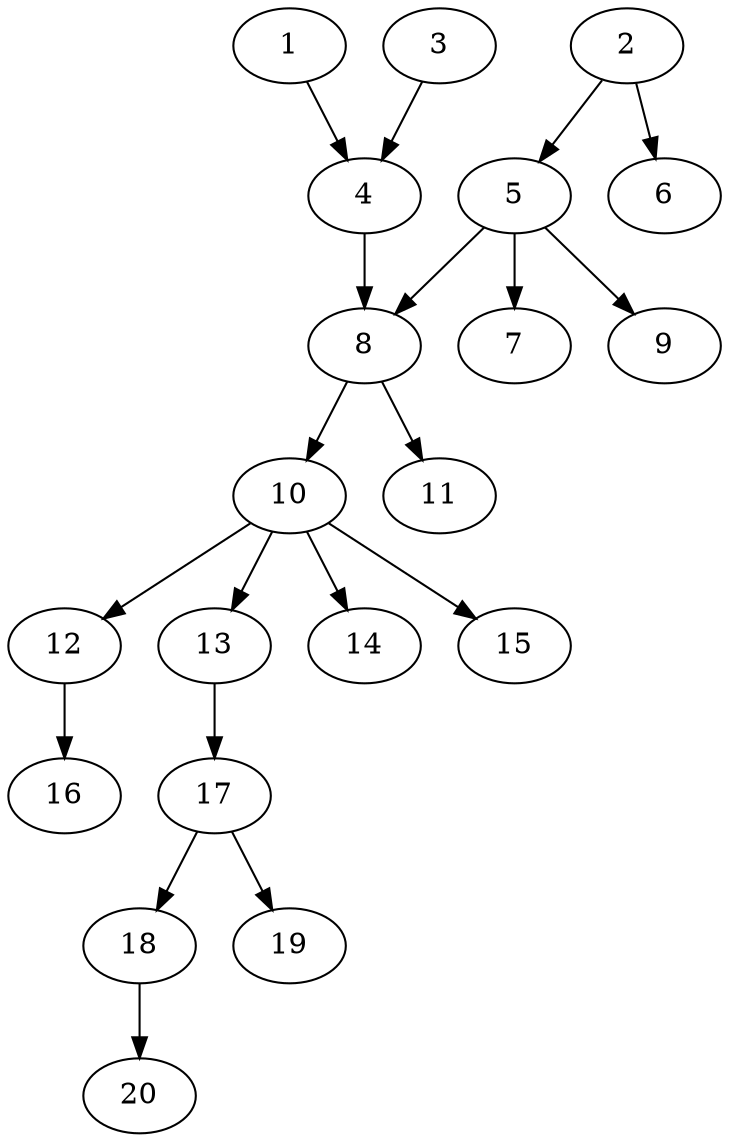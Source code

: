 // DAG automatically generated by daggen at Sat Jul 27 15:34:46 2019
// ./daggen --dot -n 20 --ccr 0.5 --fat 0.4 --regular 0.5 --density 0.4 --mindata 5242880 --maxdata 52428800 
digraph G {
  1 [size="63152128", alpha="0.12", expect_size="31576064"] 
  1 -> 4 [size ="31576064"]
  2 [size="77576192", alpha="0.04", expect_size="38788096"] 
  2 -> 5 [size ="38788096"]
  2 -> 6 [size ="38788096"]
  3 [size="32104448", alpha="0.11", expect_size="16052224"] 
  3 -> 4 [size ="16052224"]
  4 [size="100921344", alpha="0.03", expect_size="50460672"] 
  4 -> 8 [size ="50460672"]
  5 [size="44163072", alpha="0.07", expect_size="22081536"] 
  5 -> 7 [size ="22081536"]
  5 -> 8 [size ="22081536"]
  5 -> 9 [size ="22081536"]
  6 [size="40609792", alpha="0.02", expect_size="20304896"] 
  7 [size="87564288", alpha="0.17", expect_size="43782144"] 
  8 [size="23406592", alpha="0.09", expect_size="11703296"] 
  8 -> 10 [size ="11703296"]
  8 -> 11 [size ="11703296"]
  9 [size="76867584", alpha="0.13", expect_size="38433792"] 
  10 [size="72902656", alpha="0.01", expect_size="36451328"] 
  10 -> 12 [size ="36451328"]
  10 -> 13 [size ="36451328"]
  10 -> 14 [size ="36451328"]
  10 -> 15 [size ="36451328"]
  11 [size="41873408", alpha="0.10", expect_size="20936704"] 
  12 [size="96843776", alpha="0.19", expect_size="48421888"] 
  12 -> 16 [size ="48421888"]
  13 [size="20760576", alpha="0.15", expect_size="10380288"] 
  13 -> 17 [size ="10380288"]
  14 [size="72738816", alpha="0.11", expect_size="36369408"] 
  15 [size="88348672", alpha="0.10", expect_size="44174336"] 
  16 [size="28813312", alpha="0.19", expect_size="14406656"] 
  17 [size="39976960", alpha="0.04", expect_size="19988480"] 
  17 -> 18 [size ="19988480"]
  17 -> 19 [size ="19988480"]
  18 [size="27629568", alpha="0.10", expect_size="13814784"] 
  18 -> 20 [size ="13814784"]
  19 [size="68198400", alpha="0.10", expect_size="34099200"] 
  20 [size="34848768", alpha="0.14", expect_size="17424384"] 
}

